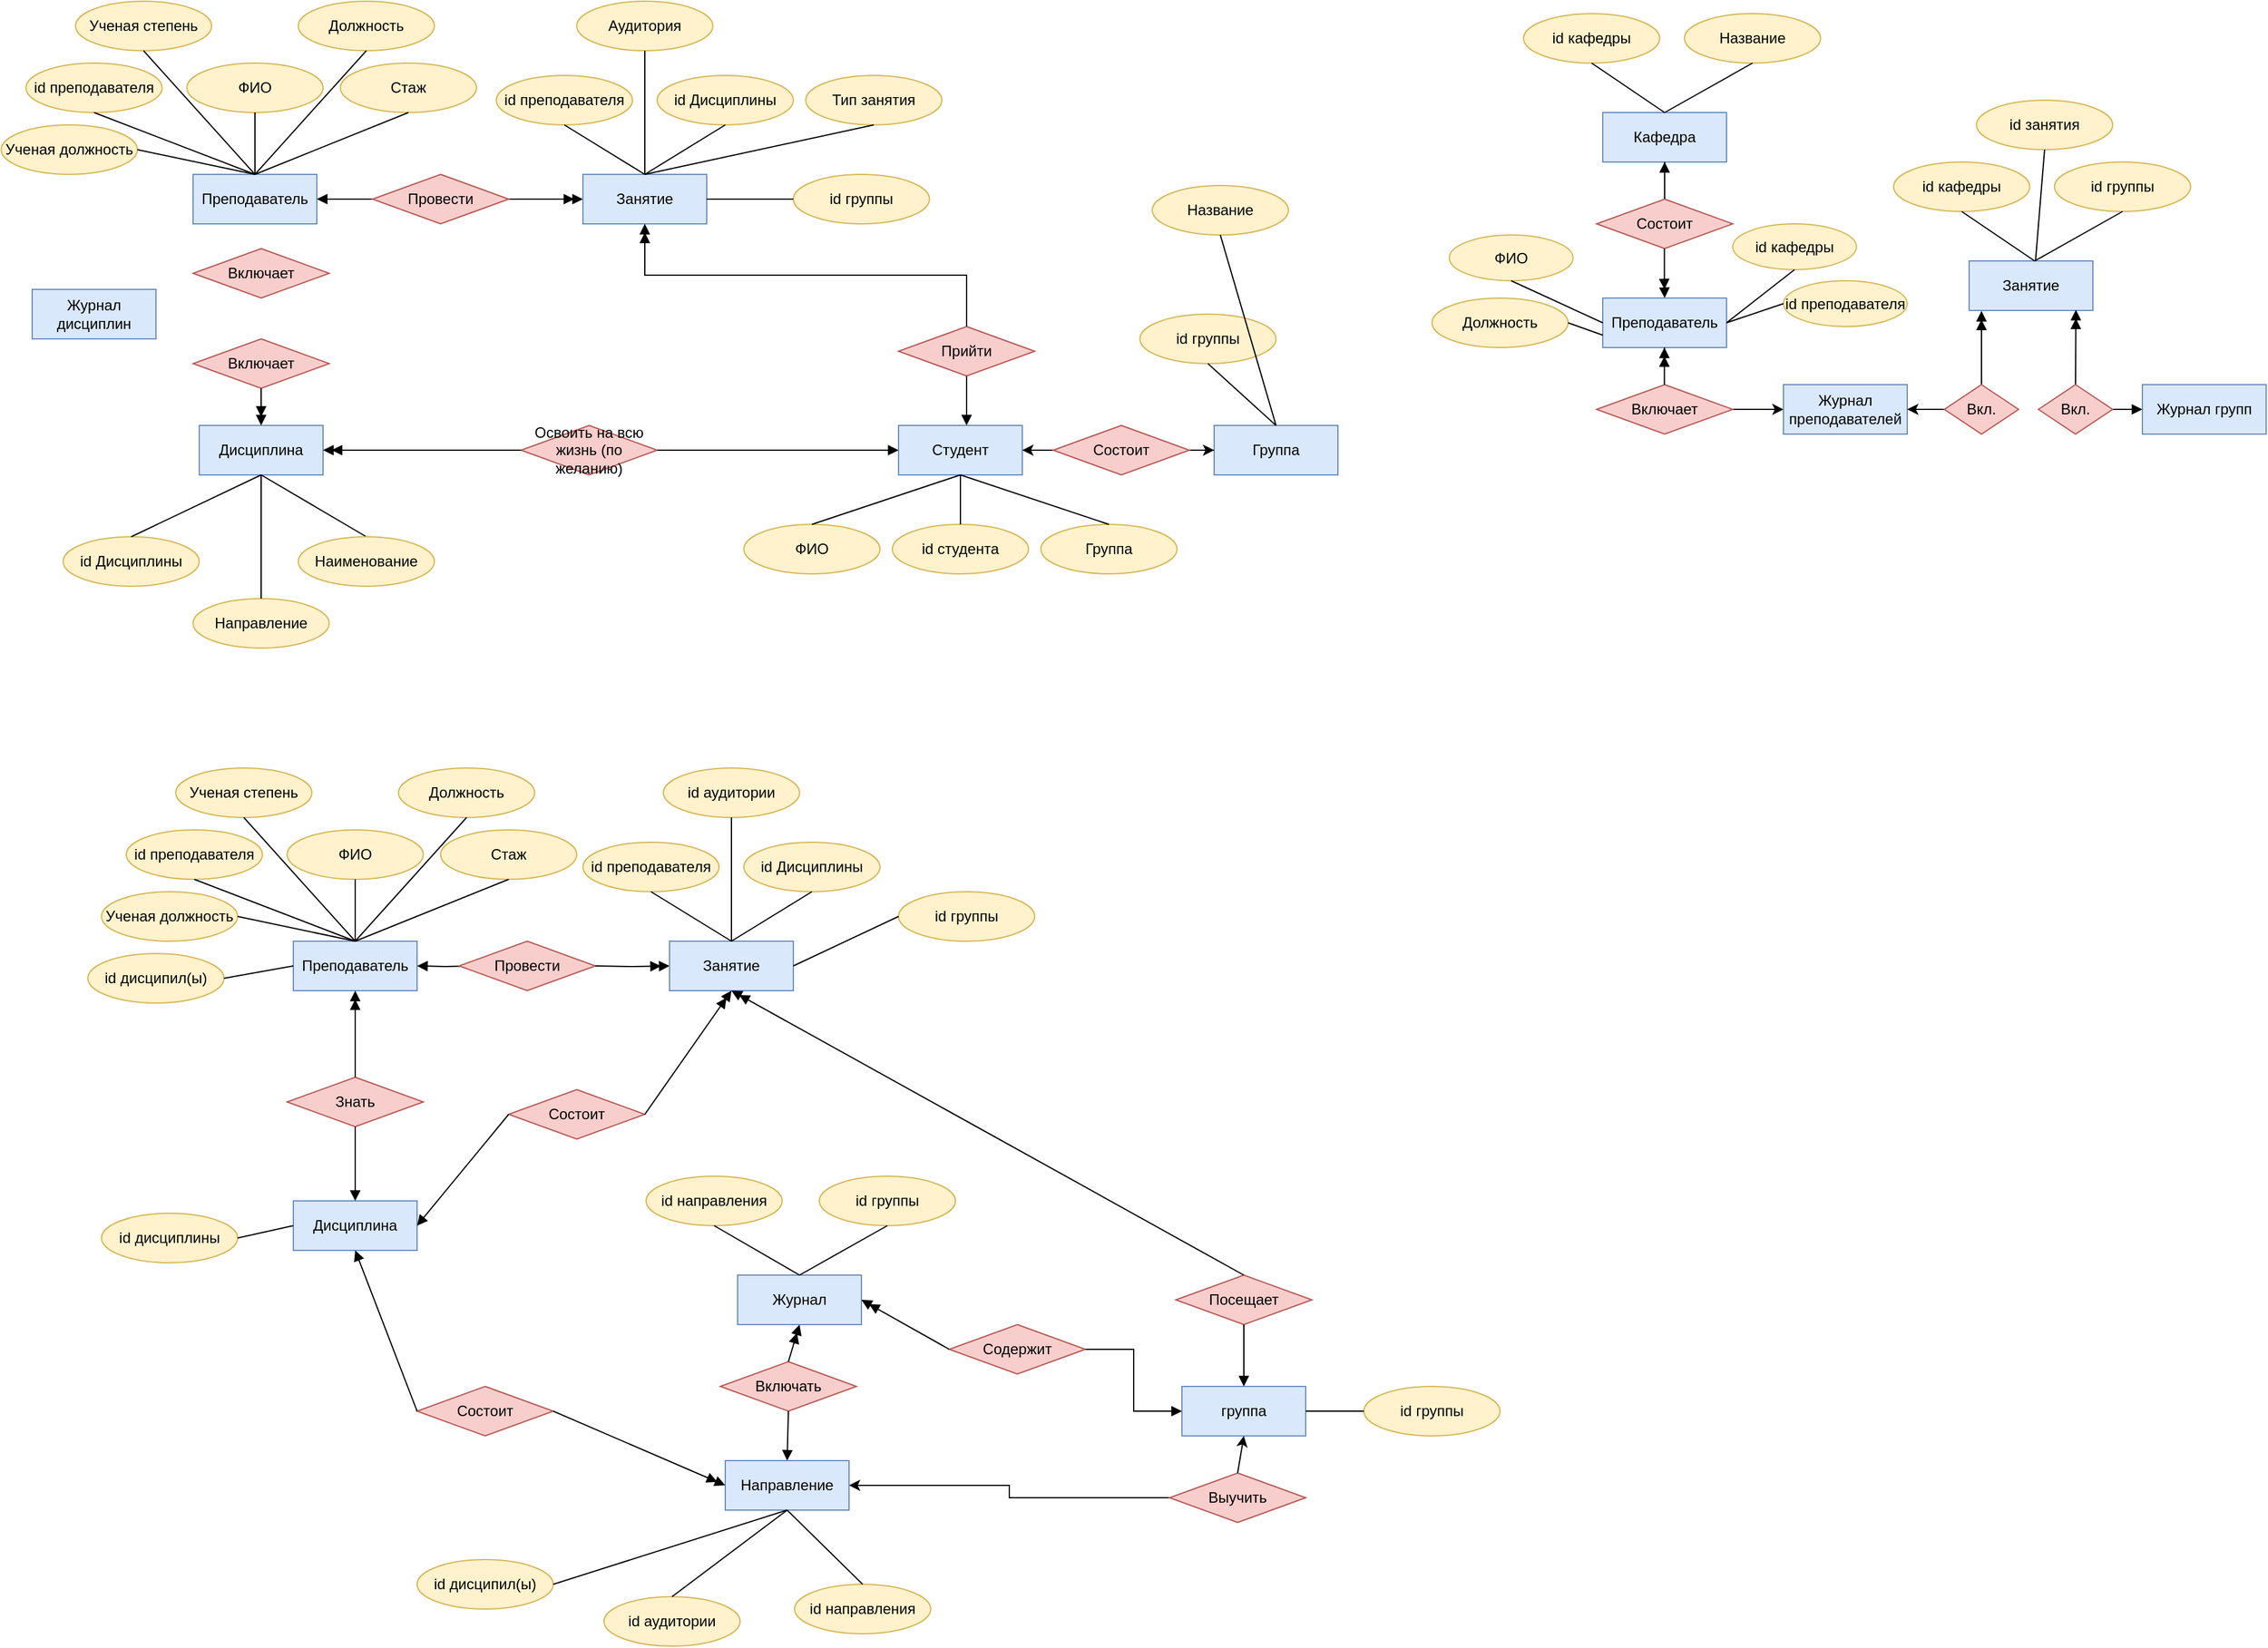 <mxfile version="21.7.4" type="github">
  <diagram name="Страница — 1" id="sGeUlYy9vwEeiNY2uGgN">
    <mxGraphModel dx="1083" dy="580" grid="1" gridSize="10" guides="1" tooltips="1" connect="1" arrows="1" fold="1" page="1" pageScale="1" pageWidth="827" pageHeight="1169" math="0" shadow="0">
      <root>
        <mxCell id="0" />
        <mxCell id="1" parent="0" />
        <mxCell id="CjT55AzK4gLORZBcBDs--1" value="id преподавателя" style="ellipse;whiteSpace=wrap;html=1;align=center;fillColor=#fff2cc;strokeColor=#d6b656;" parent="1" vertex="1">
          <mxGeometry x="50" y="70" width="110" height="40" as="geometry" />
        </mxCell>
        <mxCell id="CjT55AzK4gLORZBcBDs--2" value="ФИО" style="ellipse;whiteSpace=wrap;html=1;align=center;fillColor=#fff2cc;strokeColor=#d6b656;" parent="1" vertex="1">
          <mxGeometry x="180" y="70" width="110" height="40" as="geometry" />
        </mxCell>
        <mxCell id="CjT55AzK4gLORZBcBDs--3" value="Стаж" style="ellipse;whiteSpace=wrap;html=1;align=center;fillColor=#fff2cc;strokeColor=#d6b656;" parent="1" vertex="1">
          <mxGeometry x="304" y="70" width="110" height="40" as="geometry" />
        </mxCell>
        <mxCell id="CjT55AzK4gLORZBcBDs--4" value="Ученая степень" style="ellipse;whiteSpace=wrap;html=1;align=center;fillColor=#fff2cc;strokeColor=#d6b656;" parent="1" vertex="1">
          <mxGeometry x="90" y="20" width="110" height="40" as="geometry" />
        </mxCell>
        <mxCell id="CjT55AzK4gLORZBcBDs--5" value="Должность" style="ellipse;whiteSpace=wrap;html=1;align=center;fillColor=#fff2cc;strokeColor=#d6b656;" parent="1" vertex="1">
          <mxGeometry x="270" y="20" width="110" height="40" as="geometry" />
        </mxCell>
        <mxCell id="CjT55AzK4gLORZBcBDs--6" value="Преподаватель" style="whiteSpace=wrap;html=1;align=center;fillColor=#dae8fc;strokeColor=#6c8ebf;" parent="1" vertex="1">
          <mxGeometry x="185" y="160" width="100" height="40" as="geometry" />
        </mxCell>
        <mxCell id="CjT55AzK4gLORZBcBDs--7" value="" style="endArrow=none;html=1;rounded=0;exitX=0.5;exitY=1;exitDx=0;exitDy=0;entryX=0.5;entryY=0;entryDx=0;entryDy=0;" parent="1" source="CjT55AzK4gLORZBcBDs--5" target="CjT55AzK4gLORZBcBDs--6" edge="1">
          <mxGeometry relative="1" as="geometry">
            <mxPoint x="320" y="250" as="sourcePoint" />
            <mxPoint x="480" y="250" as="targetPoint" />
          </mxGeometry>
        </mxCell>
        <mxCell id="CjT55AzK4gLORZBcBDs--8" value="" style="endArrow=none;html=1;rounded=0;exitX=0.5;exitY=1;exitDx=0;exitDy=0;entryX=0.5;entryY=0;entryDx=0;entryDy=0;" parent="1" source="CjT55AzK4gLORZBcBDs--2" target="CjT55AzK4gLORZBcBDs--6" edge="1">
          <mxGeometry relative="1" as="geometry">
            <mxPoint x="315" y="70" as="sourcePoint" />
            <mxPoint x="245" y="170" as="targetPoint" />
          </mxGeometry>
        </mxCell>
        <mxCell id="CjT55AzK4gLORZBcBDs--9" value="" style="endArrow=none;html=1;rounded=0;exitX=0.5;exitY=1;exitDx=0;exitDy=0;entryX=0.5;entryY=0;entryDx=0;entryDy=0;" parent="1" source="CjT55AzK4gLORZBcBDs--4" target="CjT55AzK4gLORZBcBDs--6" edge="1">
          <mxGeometry relative="1" as="geometry">
            <mxPoint x="245" y="120" as="sourcePoint" />
            <mxPoint x="245" y="170" as="targetPoint" />
          </mxGeometry>
        </mxCell>
        <mxCell id="CjT55AzK4gLORZBcBDs--10" value="" style="endArrow=none;html=1;rounded=0;exitX=0.5;exitY=1;exitDx=0;exitDy=0;entryX=0.5;entryY=0;entryDx=0;entryDy=0;" parent="1" source="CjT55AzK4gLORZBcBDs--1" target="CjT55AzK4gLORZBcBDs--6" edge="1">
          <mxGeometry relative="1" as="geometry">
            <mxPoint x="185" y="70" as="sourcePoint" />
            <mxPoint x="245" y="170" as="targetPoint" />
          </mxGeometry>
        </mxCell>
        <mxCell id="CjT55AzK4gLORZBcBDs--11" value="" style="endArrow=none;html=1;rounded=0;exitX=0.5;exitY=1;exitDx=0;exitDy=0;entryX=0.5;entryY=0;entryDx=0;entryDy=0;" parent="1" source="CjT55AzK4gLORZBcBDs--3" target="CjT55AzK4gLORZBcBDs--6" edge="1">
          <mxGeometry relative="1" as="geometry">
            <mxPoint x="115" y="120" as="sourcePoint" />
            <mxPoint x="245" y="170" as="targetPoint" />
          </mxGeometry>
        </mxCell>
        <mxCell id="CjT55AzK4gLORZBcBDs--13" style="edgeStyle=orthogonalEdgeStyle;rounded=0;orthogonalLoop=1;jettySize=auto;html=1;entryX=1;entryY=0.5;entryDx=0;entryDy=0;endArrow=block;endFill=1;" parent="1" source="CjT55AzK4gLORZBcBDs--12" target="CjT55AzK4gLORZBcBDs--6" edge="1">
          <mxGeometry relative="1" as="geometry" />
        </mxCell>
        <mxCell id="CjT55AzK4gLORZBcBDs--15" style="edgeStyle=orthogonalEdgeStyle;rounded=0;orthogonalLoop=1;jettySize=auto;html=1;entryX=0;entryY=0.5;entryDx=0;entryDy=0;endArrow=doubleBlock;endFill=1;" parent="1" source="CjT55AzK4gLORZBcBDs--12" target="CjT55AzK4gLORZBcBDs--14" edge="1">
          <mxGeometry relative="1" as="geometry" />
        </mxCell>
        <mxCell id="CjT55AzK4gLORZBcBDs--12" value="Провести" style="shape=rhombus;perimeter=rhombusPerimeter;whiteSpace=wrap;html=1;align=center;fillColor=#f8cecc;strokeColor=#b85450;" parent="1" vertex="1">
          <mxGeometry x="330" y="160" width="110" height="40" as="geometry" />
        </mxCell>
        <mxCell id="CjT55AzK4gLORZBcBDs--14" value="Занятие" style="whiteSpace=wrap;html=1;align=center;fillColor=#dae8fc;strokeColor=#6c8ebf;" parent="1" vertex="1">
          <mxGeometry x="500" y="160" width="100" height="40" as="geometry" />
        </mxCell>
        <mxCell id="CjT55AzK4gLORZBcBDs--16" value="Тип занятия" style="ellipse;whiteSpace=wrap;html=1;align=center;fillColor=#fff2cc;strokeColor=#d6b656;" parent="1" vertex="1">
          <mxGeometry x="680" y="80" width="110" height="40" as="geometry" />
        </mxCell>
        <mxCell id="CjT55AzK4gLORZBcBDs--17" value="" style="endArrow=none;html=1;rounded=0;exitX=0.5;exitY=1;exitDx=0;exitDy=0;entryX=0.5;entryY=0;entryDx=0;entryDy=0;" parent="1" source="CjT55AzK4gLORZBcBDs--16" target="CjT55AzK4gLORZBcBDs--14" edge="1">
          <mxGeometry relative="1" as="geometry">
            <mxPoint x="369" y="120" as="sourcePoint" />
            <mxPoint x="245" y="170" as="targetPoint" />
          </mxGeometry>
        </mxCell>
        <mxCell id="CjT55AzK4gLORZBcBDs--18" value="id преподавателя" style="ellipse;whiteSpace=wrap;html=1;align=center;fillColor=#fff2cc;strokeColor=#d6b656;" parent="1" vertex="1">
          <mxGeometry x="430" y="80" width="110" height="40" as="geometry" />
        </mxCell>
        <mxCell id="CjT55AzK4gLORZBcBDs--19" value="" style="endArrow=none;html=1;rounded=0;exitX=0.5;exitY=1;exitDx=0;exitDy=0;entryX=0.5;entryY=0;entryDx=0;entryDy=0;" parent="1" source="CjT55AzK4gLORZBcBDs--18" target="CjT55AzK4gLORZBcBDs--14" edge="1">
          <mxGeometry relative="1" as="geometry">
            <mxPoint x="625" y="130" as="sourcePoint" />
            <mxPoint x="550" y="160" as="targetPoint" />
          </mxGeometry>
        </mxCell>
        <mxCell id="CjT55AzK4gLORZBcBDs--22" value="Ученая должность" style="ellipse;whiteSpace=wrap;html=1;align=center;fillColor=#fff2cc;strokeColor=#d6b656;" parent="1" vertex="1">
          <mxGeometry x="30" y="120" width="110" height="40" as="geometry" />
        </mxCell>
        <mxCell id="CjT55AzK4gLORZBcBDs--23" value="" style="endArrow=none;html=1;rounded=0;exitX=1;exitY=0.5;exitDx=0;exitDy=0;entryX=0.5;entryY=0;entryDx=0;entryDy=0;" parent="1" source="CjT55AzK4gLORZBcBDs--22" target="CjT55AzK4gLORZBcBDs--6" edge="1">
          <mxGeometry relative="1" as="geometry">
            <mxPoint x="115" y="120" as="sourcePoint" />
            <mxPoint x="245" y="170" as="targetPoint" />
          </mxGeometry>
        </mxCell>
        <mxCell id="CjT55AzK4gLORZBcBDs--24" value="Студент" style="whiteSpace=wrap;html=1;align=center;fillColor=#dae8fc;strokeColor=#6c8ebf;" parent="1" vertex="1">
          <mxGeometry x="755" y="363" width="100" height="40" as="geometry" />
        </mxCell>
        <mxCell id="CjT55AzK4gLORZBcBDs--25" value="id студента" style="ellipse;whiteSpace=wrap;html=1;align=center;fillColor=#fff2cc;strokeColor=#d6b656;" parent="1" vertex="1">
          <mxGeometry x="750" y="443" width="110" height="40" as="geometry" />
        </mxCell>
        <mxCell id="CjT55AzK4gLORZBcBDs--26" value="" style="endArrow=none;html=1;rounded=0;exitX=0.5;exitY=1;exitDx=0;exitDy=0;entryX=0.5;entryY=0;entryDx=0;entryDy=0;" parent="1" source="CjT55AzK4gLORZBcBDs--24" target="CjT55AzK4gLORZBcBDs--25" edge="1">
          <mxGeometry relative="1" as="geometry">
            <mxPoint x="915" y="223" as="sourcePoint" />
            <mxPoint x="980" y="263" as="targetPoint" />
          </mxGeometry>
        </mxCell>
        <mxCell id="CjT55AzK4gLORZBcBDs--27" value="Группа" style="ellipse;whiteSpace=wrap;html=1;align=center;fillColor=#fff2cc;strokeColor=#d6b656;" parent="1" vertex="1">
          <mxGeometry x="870" y="443" width="110" height="40" as="geometry" />
        </mxCell>
        <mxCell id="CjT55AzK4gLORZBcBDs--28" value="Аудитория" style="ellipse;whiteSpace=wrap;html=1;align=center;fillColor=#fff2cc;strokeColor=#d6b656;" parent="1" vertex="1">
          <mxGeometry x="495" y="20" width="110" height="40" as="geometry" />
        </mxCell>
        <mxCell id="CjT55AzK4gLORZBcBDs--29" value="" style="endArrow=none;html=1;rounded=0;exitX=0.5;exitY=1;exitDx=0;exitDy=0;entryX=0.5;entryY=0;entryDx=0;entryDy=0;" parent="1" source="CjT55AzK4gLORZBcBDs--28" target="CjT55AzK4gLORZBcBDs--14" edge="1">
          <mxGeometry relative="1" as="geometry">
            <mxPoint x="625" y="130" as="sourcePoint" />
            <mxPoint x="560" y="170" as="targetPoint" />
          </mxGeometry>
        </mxCell>
        <mxCell id="CjT55AzK4gLORZBcBDs--30" value="ФИО" style="ellipse;whiteSpace=wrap;html=1;align=center;fillColor=#fff2cc;strokeColor=#d6b656;" parent="1" vertex="1">
          <mxGeometry x="630" y="443" width="110" height="40" as="geometry" />
        </mxCell>
        <mxCell id="CjT55AzK4gLORZBcBDs--31" value="" style="endArrow=none;html=1;rounded=0;exitX=0.5;exitY=1;exitDx=0;exitDy=0;entryX=0.5;entryY=0;entryDx=0;entryDy=0;" parent="1" source="CjT55AzK4gLORZBcBDs--24" target="CjT55AzK4gLORZBcBDs--30" edge="1">
          <mxGeometry relative="1" as="geometry">
            <mxPoint x="815" y="413" as="sourcePoint" />
            <mxPoint x="815" y="453" as="targetPoint" />
          </mxGeometry>
        </mxCell>
        <mxCell id="CjT55AzK4gLORZBcBDs--32" value="id Дисциплины" style="ellipse;whiteSpace=wrap;html=1;align=center;fillColor=#fff2cc;strokeColor=#d6b656;" parent="1" vertex="1">
          <mxGeometry x="560" y="80" width="110" height="40" as="geometry" />
        </mxCell>
        <mxCell id="CjT55AzK4gLORZBcBDs--33" value="" style="endArrow=none;html=1;rounded=0;exitX=0.5;exitY=1;exitDx=0;exitDy=0;entryX=0.5;entryY=0;entryDx=0;entryDy=0;" parent="1" source="CjT55AzK4gLORZBcBDs--32" target="CjT55AzK4gLORZBcBDs--14" edge="1">
          <mxGeometry relative="1" as="geometry">
            <mxPoint x="745" y="130" as="sourcePoint" />
            <mxPoint x="560" y="170" as="targetPoint" />
          </mxGeometry>
        </mxCell>
        <mxCell id="CjT55AzK4gLORZBcBDs--34" value="" style="endArrow=none;html=1;rounded=0;exitX=0.5;exitY=1;exitDx=0;exitDy=0;entryX=0.5;entryY=0;entryDx=0;entryDy=0;" parent="1" source="CjT55AzK4gLORZBcBDs--24" target="CjT55AzK4gLORZBcBDs--27" edge="1">
          <mxGeometry relative="1" as="geometry">
            <mxPoint x="815" y="413" as="sourcePoint" />
            <mxPoint x="815" y="453" as="targetPoint" />
          </mxGeometry>
        </mxCell>
        <mxCell id="CjT55AzK4gLORZBcBDs--35" value="Прийти" style="shape=rhombus;perimeter=rhombusPerimeter;whiteSpace=wrap;html=1;align=center;fillColor=#f8cecc;strokeColor=#b85450;" parent="1" vertex="1">
          <mxGeometry x="755" y="283" width="110" height="40" as="geometry" />
        </mxCell>
        <mxCell id="CjT55AzK4gLORZBcBDs--36" style="edgeStyle=orthogonalEdgeStyle;rounded=0;orthogonalLoop=1;jettySize=auto;html=1;endArrow=block;endFill=1;" parent="1" edge="1">
          <mxGeometry relative="1" as="geometry">
            <mxPoint x="810" y="323" as="sourcePoint" />
            <mxPoint x="810" y="363" as="targetPoint" />
            <Array as="points">
              <mxPoint x="810" y="363" />
            </Array>
          </mxGeometry>
        </mxCell>
        <mxCell id="CjT55AzK4gLORZBcBDs--37" style="edgeStyle=orthogonalEdgeStyle;rounded=0;orthogonalLoop=1;jettySize=auto;html=1;entryX=0.5;entryY=1;entryDx=0;entryDy=0;endArrow=doubleBlock;endFill=1;exitX=0.5;exitY=0;exitDx=0;exitDy=0;" parent="1" source="CjT55AzK4gLORZBcBDs--35" target="CjT55AzK4gLORZBcBDs--14" edge="1">
          <mxGeometry relative="1" as="geometry">
            <mxPoint x="450" y="190" as="sourcePoint" />
            <mxPoint x="510" y="190" as="targetPoint" />
          </mxGeometry>
        </mxCell>
        <mxCell id="CjT55AzK4gLORZBcBDs--39" value="Дисциплина" style="whiteSpace=wrap;html=1;align=center;fillColor=#dae8fc;strokeColor=#6c8ebf;" parent="1" vertex="1">
          <mxGeometry x="190" y="363" width="100" height="40" as="geometry" />
        </mxCell>
        <mxCell id="CjT55AzK4gLORZBcBDs--40" value="id группы" style="ellipse;whiteSpace=wrap;html=1;align=center;fillColor=#fff2cc;strokeColor=#d6b656;" parent="1" vertex="1">
          <mxGeometry x="670" y="160" width="110" height="40" as="geometry" />
        </mxCell>
        <mxCell id="CjT55AzK4gLORZBcBDs--41" value="" style="endArrow=none;html=1;rounded=0;exitX=0;exitY=0.5;exitDx=0;exitDy=0;entryX=1;entryY=0.5;entryDx=0;entryDy=0;" parent="1" source="CjT55AzK4gLORZBcBDs--40" target="CjT55AzK4gLORZBcBDs--14" edge="1">
          <mxGeometry relative="1" as="geometry">
            <mxPoint x="745" y="130" as="sourcePoint" />
            <mxPoint x="560" y="170" as="targetPoint" />
          </mxGeometry>
        </mxCell>
        <mxCell id="CjT55AzK4gLORZBcBDs--43" value="Включает" style="shape=rhombus;perimeter=rhombusPerimeter;whiteSpace=wrap;html=1;align=center;fillColor=#f8cecc;strokeColor=#b85450;" parent="1" vertex="1">
          <mxGeometry x="185" y="293" width="110" height="40" as="geometry" />
        </mxCell>
        <mxCell id="CjT55AzK4gLORZBcBDs--44" value="id Дисциплины" style="ellipse;whiteSpace=wrap;html=1;align=center;fillColor=#fff2cc;strokeColor=#d6b656;" parent="1" vertex="1">
          <mxGeometry x="80" y="453" width="110" height="40" as="geometry" />
        </mxCell>
        <mxCell id="CjT55AzK4gLORZBcBDs--45" value="" style="endArrow=none;html=1;rounded=0;exitX=0.5;exitY=0;exitDx=0;exitDy=0;entryX=0.5;entryY=1;entryDx=0;entryDy=0;" parent="1" source="CjT55AzK4gLORZBcBDs--44" target="CjT55AzK4gLORZBcBDs--39" edge="1">
          <mxGeometry relative="1" as="geometry">
            <mxPoint x="360" y="323" as="sourcePoint" />
            <mxPoint x="520" y="323" as="targetPoint" />
          </mxGeometry>
        </mxCell>
        <mxCell id="CjT55AzK4gLORZBcBDs--46" value="" style="endArrow=none;html=1;rounded=0;entryX=0.5;entryY=1;entryDx=0;entryDy=0;exitX=0.5;exitY=0;exitDx=0;exitDy=0;" parent="1" source="CjT55AzK4gLORZBcBDs--48" target="CjT55AzK4gLORZBcBDs--39" edge="1">
          <mxGeometry relative="1" as="geometry">
            <mxPoint x="240" y="453" as="sourcePoint" />
            <mxPoint x="250" y="413" as="targetPoint" />
          </mxGeometry>
        </mxCell>
        <mxCell id="CjT55AzK4gLORZBcBDs--48" value="Наименование" style="ellipse;whiteSpace=wrap;html=1;align=center;fillColor=#fff2cc;strokeColor=#d6b656;" parent="1" vertex="1">
          <mxGeometry x="270" y="453" width="110" height="40" as="geometry" />
        </mxCell>
        <mxCell id="CjT55AzK4gLORZBcBDs--49" value="Направление" style="ellipse;whiteSpace=wrap;html=1;align=center;fillColor=#fff2cc;strokeColor=#d6b656;" parent="1" vertex="1">
          <mxGeometry x="185" y="503" width="110" height="40" as="geometry" />
        </mxCell>
        <mxCell id="CjT55AzK4gLORZBcBDs--50" value="" style="endArrow=none;html=1;rounded=0;entryX=0.5;entryY=1;entryDx=0;entryDy=0;exitX=0.5;exitY=0;exitDx=0;exitDy=0;" parent="1" source="CjT55AzK4gLORZBcBDs--49" target="CjT55AzK4gLORZBcBDs--39" edge="1">
          <mxGeometry relative="1" as="geometry">
            <mxPoint x="335" y="463" as="sourcePoint" />
            <mxPoint x="250" y="413" as="targetPoint" />
          </mxGeometry>
        </mxCell>
        <mxCell id="CjT55AzK4gLORZBcBDs--51" value="Освоить на всю жизнь (по желанию)" style="shape=rhombus;perimeter=rhombusPerimeter;whiteSpace=wrap;html=1;align=center;fillColor=#f8cecc;strokeColor=#b85450;" parent="1" vertex="1">
          <mxGeometry x="450" y="363" width="110" height="40" as="geometry" />
        </mxCell>
        <mxCell id="CjT55AzK4gLORZBcBDs--52" style="rounded=0;orthogonalLoop=1;jettySize=auto;html=1;endArrow=block;endFill=1;entryX=0;entryY=0.5;entryDx=0;entryDy=0;exitX=1;exitY=0.5;exitDx=0;exitDy=0;" parent="1" source="CjT55AzK4gLORZBcBDs--51" target="CjT55AzK4gLORZBcBDs--24" edge="1">
          <mxGeometry relative="1" as="geometry">
            <mxPoint x="820" y="333" as="sourcePoint" />
            <mxPoint x="820" y="373" as="targetPoint" />
          </mxGeometry>
        </mxCell>
        <mxCell id="CjT55AzK4gLORZBcBDs--53" style="rounded=0;orthogonalLoop=1;jettySize=auto;html=1;entryX=1;entryY=0.5;entryDx=0;entryDy=0;endArrow=doubleBlock;endFill=1;exitX=0;exitY=0.5;exitDx=0;exitDy=0;" parent="1" source="CjT55AzK4gLORZBcBDs--51" target="CjT55AzK4gLORZBcBDs--39" edge="1">
          <mxGeometry relative="1" as="geometry">
            <mxPoint x="510" y="233" as="sourcePoint" />
            <mxPoint x="450" y="233" as="targetPoint" />
          </mxGeometry>
        </mxCell>
        <mxCell id="CjT55AzK4gLORZBcBDs--54" style="rounded=0;orthogonalLoop=1;jettySize=auto;html=1;entryX=0.5;entryY=0;entryDx=0;entryDy=0;endArrow=doubleBlock;endFill=1;exitX=0.5;exitY=1;exitDx=0;exitDy=0;" parent="1" source="CjT55AzK4gLORZBcBDs--43" target="CjT55AzK4gLORZBcBDs--39" edge="1">
          <mxGeometry relative="1" as="geometry">
            <mxPoint x="460" y="393" as="sourcePoint" />
            <mxPoint x="300" y="393" as="targetPoint" />
          </mxGeometry>
        </mxCell>
        <mxCell id="CjT55AzK4gLORZBcBDs--56" value="Группа" style="whiteSpace=wrap;html=1;align=center;fillColor=#dae8fc;strokeColor=#6c8ebf;" parent="1" vertex="1">
          <mxGeometry x="1010" y="363" width="100" height="40" as="geometry" />
        </mxCell>
        <mxCell id="CjT55AzK4gLORZBcBDs--58" value="id группы" style="ellipse;whiteSpace=wrap;html=1;align=center;fillColor=#fff2cc;strokeColor=#d6b656;" parent="1" vertex="1">
          <mxGeometry x="950" y="273" width="110" height="40" as="geometry" />
        </mxCell>
        <mxCell id="CjT55AzK4gLORZBcBDs--59" value="Название" style="ellipse;whiteSpace=wrap;html=1;align=center;fillColor=#fff2cc;strokeColor=#d6b656;" parent="1" vertex="1">
          <mxGeometry x="960" y="169" width="110" height="40" as="geometry" />
        </mxCell>
        <mxCell id="CjT55AzK4gLORZBcBDs--60" value="" style="endArrow=none;html=1;rounded=0;exitX=0.5;exitY=1;exitDx=0;exitDy=0;entryX=0.5;entryY=0;entryDx=0;entryDy=0;" parent="1" source="CjT55AzK4gLORZBcBDs--58" target="CjT55AzK4gLORZBcBDs--56" edge="1">
          <mxGeometry relative="1" as="geometry">
            <mxPoint x="815" y="413" as="sourcePoint" />
            <mxPoint x="935" y="453" as="targetPoint" />
          </mxGeometry>
        </mxCell>
        <mxCell id="CjT55AzK4gLORZBcBDs--61" value="" style="endArrow=none;html=1;rounded=0;exitX=0.5;exitY=1;exitDx=0;exitDy=0;entryX=0.5;entryY=0;entryDx=0;entryDy=0;" parent="1" source="CjT55AzK4gLORZBcBDs--59" target="CjT55AzK4gLORZBcBDs--56" edge="1">
          <mxGeometry relative="1" as="geometry">
            <mxPoint x="1015" y="323" as="sourcePoint" />
            <mxPoint x="1060" y="363" as="targetPoint" />
          </mxGeometry>
        </mxCell>
        <mxCell id="CjT55AzK4gLORZBcBDs--63" style="edgeStyle=orthogonalEdgeStyle;rounded=0;orthogonalLoop=1;jettySize=auto;html=1;entryX=1;entryY=0.5;entryDx=0;entryDy=0;" parent="1" source="CjT55AzK4gLORZBcBDs--62" target="CjT55AzK4gLORZBcBDs--24" edge="1">
          <mxGeometry relative="1" as="geometry" />
        </mxCell>
        <mxCell id="CjT55AzK4gLORZBcBDs--64" style="edgeStyle=orthogonalEdgeStyle;rounded=0;orthogonalLoop=1;jettySize=auto;html=1;entryX=0;entryY=0.5;entryDx=0;entryDy=0;" parent="1" source="CjT55AzK4gLORZBcBDs--62" target="CjT55AzK4gLORZBcBDs--56" edge="1">
          <mxGeometry relative="1" as="geometry" />
        </mxCell>
        <mxCell id="CjT55AzK4gLORZBcBDs--62" value="Состоит" style="shape=rhombus;perimeter=rhombusPerimeter;whiteSpace=wrap;html=1;align=center;fillColor=#f8cecc;strokeColor=#b85450;" parent="1" vertex="1">
          <mxGeometry x="880" y="363" width="110" height="40" as="geometry" />
        </mxCell>
        <mxCell id="CjT55AzK4gLORZBcBDs--65" value="Включает" style="shape=rhombus;perimeter=rhombusPerimeter;whiteSpace=wrap;html=1;align=center;fillColor=#f8cecc;strokeColor=#b85450;" parent="1" vertex="1">
          <mxGeometry x="185" y="220" width="110" height="40" as="geometry" />
        </mxCell>
        <mxCell id="CjT55AzK4gLORZBcBDs--66" value="Журнал дисциплин" style="whiteSpace=wrap;html=1;align=center;fillColor=#dae8fc;strokeColor=#6c8ebf;" parent="1" vertex="1">
          <mxGeometry x="55" y="253" width="100" height="40" as="geometry" />
        </mxCell>
        <mxCell id="CjT55AzK4gLORZBcBDs--90" value="id преподавателя" style="ellipse;whiteSpace=wrap;html=1;align=center;fillColor=#fff2cc;strokeColor=#d6b656;" parent="1" vertex="1">
          <mxGeometry x="131" y="690" width="110" height="40" as="geometry" />
        </mxCell>
        <mxCell id="CjT55AzK4gLORZBcBDs--91" value="ФИО" style="ellipse;whiteSpace=wrap;html=1;align=center;fillColor=#fff2cc;strokeColor=#d6b656;" parent="1" vertex="1">
          <mxGeometry x="261" y="690" width="110" height="40" as="geometry" />
        </mxCell>
        <mxCell id="CjT55AzK4gLORZBcBDs--92" value="Стаж" style="ellipse;whiteSpace=wrap;html=1;align=center;fillColor=#fff2cc;strokeColor=#d6b656;" parent="1" vertex="1">
          <mxGeometry x="385" y="690" width="110" height="40" as="geometry" />
        </mxCell>
        <mxCell id="CjT55AzK4gLORZBcBDs--93" value="Ученая степень" style="ellipse;whiteSpace=wrap;html=1;align=center;fillColor=#fff2cc;strokeColor=#d6b656;" parent="1" vertex="1">
          <mxGeometry x="171" y="640" width="110" height="40" as="geometry" />
        </mxCell>
        <mxCell id="CjT55AzK4gLORZBcBDs--94" value="Должность" style="ellipse;whiteSpace=wrap;html=1;align=center;fillColor=#fff2cc;strokeColor=#d6b656;" parent="1" vertex="1">
          <mxGeometry x="351" y="640" width="110" height="40" as="geometry" />
        </mxCell>
        <mxCell id="CjT55AzK4gLORZBcBDs--95" value="Преподаватель" style="whiteSpace=wrap;html=1;align=center;fillColor=#dae8fc;strokeColor=#6c8ebf;" parent="1" vertex="1">
          <mxGeometry x="266" y="780" width="100" height="40" as="geometry" />
        </mxCell>
        <mxCell id="CjT55AzK4gLORZBcBDs--96" value="" style="endArrow=none;html=1;rounded=0;exitX=0.5;exitY=1;exitDx=0;exitDy=0;entryX=0.5;entryY=0;entryDx=0;entryDy=0;" parent="1" source="CjT55AzK4gLORZBcBDs--94" target="CjT55AzK4gLORZBcBDs--95" edge="1">
          <mxGeometry relative="1" as="geometry">
            <mxPoint x="401" y="870" as="sourcePoint" />
            <mxPoint x="561" y="870" as="targetPoint" />
          </mxGeometry>
        </mxCell>
        <mxCell id="CjT55AzK4gLORZBcBDs--97" value="" style="endArrow=none;html=1;rounded=0;exitX=0.5;exitY=1;exitDx=0;exitDy=0;entryX=0.5;entryY=0;entryDx=0;entryDy=0;" parent="1" source="CjT55AzK4gLORZBcBDs--91" target="CjT55AzK4gLORZBcBDs--95" edge="1">
          <mxGeometry relative="1" as="geometry">
            <mxPoint x="396" y="690" as="sourcePoint" />
            <mxPoint x="326" y="790" as="targetPoint" />
          </mxGeometry>
        </mxCell>
        <mxCell id="CjT55AzK4gLORZBcBDs--98" value="" style="endArrow=none;html=1;rounded=0;exitX=0.5;exitY=1;exitDx=0;exitDy=0;entryX=0.5;entryY=0;entryDx=0;entryDy=0;" parent="1" source="CjT55AzK4gLORZBcBDs--93" target="CjT55AzK4gLORZBcBDs--95" edge="1">
          <mxGeometry relative="1" as="geometry">
            <mxPoint x="326" y="740" as="sourcePoint" />
            <mxPoint x="326" y="790" as="targetPoint" />
          </mxGeometry>
        </mxCell>
        <mxCell id="CjT55AzK4gLORZBcBDs--99" value="" style="endArrow=none;html=1;rounded=0;exitX=0.5;exitY=1;exitDx=0;exitDy=0;entryX=0.5;entryY=0;entryDx=0;entryDy=0;" parent="1" source="CjT55AzK4gLORZBcBDs--90" target="CjT55AzK4gLORZBcBDs--95" edge="1">
          <mxGeometry relative="1" as="geometry">
            <mxPoint x="266" y="690" as="sourcePoint" />
            <mxPoint x="326" y="790" as="targetPoint" />
          </mxGeometry>
        </mxCell>
        <mxCell id="CjT55AzK4gLORZBcBDs--100" value="" style="endArrow=none;html=1;rounded=0;exitX=0.5;exitY=1;exitDx=0;exitDy=0;entryX=0.5;entryY=0;entryDx=0;entryDy=0;" parent="1" source="CjT55AzK4gLORZBcBDs--92" target="CjT55AzK4gLORZBcBDs--95" edge="1">
          <mxGeometry relative="1" as="geometry">
            <mxPoint x="196" y="740" as="sourcePoint" />
            <mxPoint x="326" y="790" as="targetPoint" />
          </mxGeometry>
        </mxCell>
        <mxCell id="CjT55AzK4gLORZBcBDs--101" style="edgeStyle=orthogonalEdgeStyle;rounded=0;orthogonalLoop=1;jettySize=auto;html=1;entryX=1;entryY=0.5;entryDx=0;entryDy=0;endArrow=block;endFill=1;" parent="1" target="CjT55AzK4gLORZBcBDs--95" edge="1">
          <mxGeometry relative="1" as="geometry">
            <mxPoint x="411" y="800" as="sourcePoint" />
          </mxGeometry>
        </mxCell>
        <mxCell id="CjT55AzK4gLORZBcBDs--102" value="Ученая должность" style="ellipse;whiteSpace=wrap;html=1;align=center;fillColor=#fff2cc;strokeColor=#d6b656;" parent="1" vertex="1">
          <mxGeometry x="111" y="740" width="110" height="40" as="geometry" />
        </mxCell>
        <mxCell id="CjT55AzK4gLORZBcBDs--103" value="" style="endArrow=none;html=1;rounded=0;exitX=1;exitY=0.5;exitDx=0;exitDy=0;entryX=0.5;entryY=0;entryDx=0;entryDy=0;" parent="1" source="CjT55AzK4gLORZBcBDs--102" target="CjT55AzK4gLORZBcBDs--95" edge="1">
          <mxGeometry relative="1" as="geometry">
            <mxPoint x="196" y="740" as="sourcePoint" />
            <mxPoint x="326" y="790" as="targetPoint" />
          </mxGeometry>
        </mxCell>
        <mxCell id="CjT55AzK4gLORZBcBDs--104" value="Провести" style="shape=rhombus;perimeter=rhombusPerimeter;whiteSpace=wrap;html=1;align=center;fillColor=#f8cecc;strokeColor=#b85450;" parent="1" vertex="1">
          <mxGeometry x="400" y="780" width="110" height="40" as="geometry" />
        </mxCell>
        <mxCell id="CjT55AzK4gLORZBcBDs--105" value="id дисципил(ы)" style="ellipse;whiteSpace=wrap;html=1;align=center;fillColor=#fff2cc;strokeColor=#d6b656;" parent="1" vertex="1">
          <mxGeometry x="100" y="790" width="110" height="40" as="geometry" />
        </mxCell>
        <mxCell id="CjT55AzK4gLORZBcBDs--106" value="" style="endArrow=none;html=1;rounded=0;exitX=1;exitY=0.5;exitDx=0;exitDy=0;entryX=0;entryY=0.5;entryDx=0;entryDy=0;" parent="1" source="CjT55AzK4gLORZBcBDs--105" target="CjT55AzK4gLORZBcBDs--95" edge="1">
          <mxGeometry relative="1" as="geometry">
            <mxPoint x="231" y="770" as="sourcePoint" />
            <mxPoint x="326" y="790" as="targetPoint" />
          </mxGeometry>
        </mxCell>
        <mxCell id="CjT55AzK4gLORZBcBDs--107" style="edgeStyle=orthogonalEdgeStyle;rounded=0;orthogonalLoop=1;jettySize=auto;html=1;entryX=0;entryY=0.5;entryDx=0;entryDy=0;endArrow=doubleBlock;endFill=1;" parent="1" target="CjT55AzK4gLORZBcBDs--108" edge="1">
          <mxGeometry relative="1" as="geometry">
            <mxPoint x="510" y="800" as="sourcePoint" />
          </mxGeometry>
        </mxCell>
        <mxCell id="CjT55AzK4gLORZBcBDs--108" value="Занятие" style="whiteSpace=wrap;html=1;align=center;fillColor=#dae8fc;strokeColor=#6c8ebf;" parent="1" vertex="1">
          <mxGeometry x="570" y="780" width="100" height="40" as="geometry" />
        </mxCell>
        <mxCell id="CjT55AzK4gLORZBcBDs--111" value="id преподавателя" style="ellipse;whiteSpace=wrap;html=1;align=center;fillColor=#fff2cc;strokeColor=#d6b656;" parent="1" vertex="1">
          <mxGeometry x="500" y="700" width="110" height="40" as="geometry" />
        </mxCell>
        <mxCell id="CjT55AzK4gLORZBcBDs--112" value="" style="endArrow=none;html=1;rounded=0;exitX=0.5;exitY=1;exitDx=0;exitDy=0;entryX=0.5;entryY=0;entryDx=0;entryDy=0;" parent="1" source="CjT55AzK4gLORZBcBDs--111" target="CjT55AzK4gLORZBcBDs--108" edge="1">
          <mxGeometry relative="1" as="geometry">
            <mxPoint x="695" y="750" as="sourcePoint" />
            <mxPoint x="620" y="780" as="targetPoint" />
          </mxGeometry>
        </mxCell>
        <mxCell id="CjT55AzK4gLORZBcBDs--113" value="id аудитории" style="ellipse;whiteSpace=wrap;html=1;align=center;fillColor=#fff2cc;strokeColor=#d6b656;" parent="1" vertex="1">
          <mxGeometry x="565" y="640" width="110" height="40" as="geometry" />
        </mxCell>
        <mxCell id="CjT55AzK4gLORZBcBDs--114" value="" style="endArrow=none;html=1;rounded=0;exitX=0.5;exitY=1;exitDx=0;exitDy=0;entryX=0.5;entryY=0;entryDx=0;entryDy=0;" parent="1" source="CjT55AzK4gLORZBcBDs--113" target="CjT55AzK4gLORZBcBDs--108" edge="1">
          <mxGeometry relative="1" as="geometry">
            <mxPoint x="695" y="750" as="sourcePoint" />
            <mxPoint x="630" y="790" as="targetPoint" />
          </mxGeometry>
        </mxCell>
        <mxCell id="CjT55AzK4gLORZBcBDs--115" value="id Дисциплины" style="ellipse;whiteSpace=wrap;html=1;align=center;fillColor=#fff2cc;strokeColor=#d6b656;" parent="1" vertex="1">
          <mxGeometry x="630" y="700" width="110" height="40" as="geometry" />
        </mxCell>
        <mxCell id="CjT55AzK4gLORZBcBDs--116" value="" style="endArrow=none;html=1;rounded=0;exitX=0.5;exitY=1;exitDx=0;exitDy=0;entryX=0.5;entryY=0;entryDx=0;entryDy=0;" parent="1" source="CjT55AzK4gLORZBcBDs--115" target="CjT55AzK4gLORZBcBDs--108" edge="1">
          <mxGeometry relative="1" as="geometry">
            <mxPoint x="815" y="750" as="sourcePoint" />
            <mxPoint x="630" y="790" as="targetPoint" />
          </mxGeometry>
        </mxCell>
        <mxCell id="CjT55AzK4gLORZBcBDs--117" value="id группы" style="ellipse;whiteSpace=wrap;html=1;align=center;fillColor=#fff2cc;strokeColor=#d6b656;" parent="1" vertex="1">
          <mxGeometry x="755" y="740" width="110" height="40" as="geometry" />
        </mxCell>
        <mxCell id="CjT55AzK4gLORZBcBDs--118" value="" style="endArrow=none;html=1;rounded=0;exitX=0;exitY=0.5;exitDx=0;exitDy=0;entryX=1;entryY=0.5;entryDx=0;entryDy=0;" parent="1" source="CjT55AzK4gLORZBcBDs--117" target="CjT55AzK4gLORZBcBDs--108" edge="1">
          <mxGeometry relative="1" as="geometry">
            <mxPoint x="815" y="750" as="sourcePoint" />
            <mxPoint x="630" y="790" as="targetPoint" />
          </mxGeometry>
        </mxCell>
        <mxCell id="CjT55AzK4gLORZBcBDs--119" value="Посещает" style="shape=rhombus;perimeter=rhombusPerimeter;whiteSpace=wrap;html=1;align=center;fillColor=#f8cecc;strokeColor=#b85450;" parent="1" vertex="1">
          <mxGeometry x="979" y="1050" width="110" height="40" as="geometry" />
        </mxCell>
        <mxCell id="CjT55AzK4gLORZBcBDs--120" style="rounded=0;orthogonalLoop=1;jettySize=auto;html=1;entryX=0.5;entryY=1;entryDx=0;entryDy=0;endArrow=doubleBlock;endFill=1;exitX=0.5;exitY=0;exitDx=0;exitDy=0;" parent="1" source="CjT55AzK4gLORZBcBDs--119" target="CjT55AzK4gLORZBcBDs--108" edge="1">
          <mxGeometry relative="1" as="geometry">
            <mxPoint x="850" y="979.47" as="sourcePoint" />
            <mxPoint x="590" y="896.47" as="targetPoint" />
          </mxGeometry>
        </mxCell>
        <mxCell id="CjT55AzK4gLORZBcBDs--122" style="edgeStyle=orthogonalEdgeStyle;rounded=0;orthogonalLoop=1;jettySize=auto;html=1;endArrow=block;endFill=1;exitX=0.5;exitY=1;exitDx=0;exitDy=0;" parent="1" source="CjT55AzK4gLORZBcBDs--119" edge="1">
          <mxGeometry relative="1" as="geometry">
            <mxPoint x="1039" y="1130" as="sourcePoint" />
            <mxPoint x="1034" y="1140" as="targetPoint" />
          </mxGeometry>
        </mxCell>
        <mxCell id="CjT55AzK4gLORZBcBDs--124" value="группа" style="whiteSpace=wrap;html=1;align=center;fillColor=#dae8fc;strokeColor=#6c8ebf;" parent="1" vertex="1">
          <mxGeometry x="984" y="1140" width="100" height="40" as="geometry" />
        </mxCell>
        <mxCell id="CjT55AzK4gLORZBcBDs--125" value="id группы" style="ellipse;whiteSpace=wrap;html=1;align=center;fillColor=#fff2cc;strokeColor=#d6b656;" parent="1" vertex="1">
          <mxGeometry x="1131" y="1140" width="110" height="40" as="geometry" />
        </mxCell>
        <mxCell id="CjT55AzK4gLORZBcBDs--126" value="" style="endArrow=none;html=1;rounded=0;exitX=0;exitY=0.5;exitDx=0;exitDy=0;entryX=1;entryY=0.5;entryDx=0;entryDy=0;" parent="1" source="CjT55AzK4gLORZBcBDs--125" target="CjT55AzK4gLORZBcBDs--124" edge="1">
          <mxGeometry relative="1" as="geometry">
            <mxPoint x="1134" y="1150" as="sourcePoint" />
            <mxPoint x="1124" y="1140" as="targetPoint" />
          </mxGeometry>
        </mxCell>
        <mxCell id="CjT55AzK4gLORZBcBDs--127" value="Дисциплина" style="whiteSpace=wrap;html=1;align=center;fillColor=#dae8fc;strokeColor=#6c8ebf;" parent="1" vertex="1">
          <mxGeometry x="266" y="990" width="100" height="40" as="geometry" />
        </mxCell>
        <mxCell id="CjT55AzK4gLORZBcBDs--128" value="Знать" style="shape=rhombus;perimeter=rhombusPerimeter;whiteSpace=wrap;html=1;align=center;fillColor=#f8cecc;strokeColor=#b85450;" parent="1" vertex="1">
          <mxGeometry x="261" y="890" width="110" height="40" as="geometry" />
        </mxCell>
        <mxCell id="CjT55AzK4gLORZBcBDs--130" value="id дисциплины" style="ellipse;whiteSpace=wrap;html=1;align=center;fillColor=#fff2cc;strokeColor=#d6b656;" parent="1" vertex="1">
          <mxGeometry x="111" y="1000" width="110" height="40" as="geometry" />
        </mxCell>
        <mxCell id="CjT55AzK4gLORZBcBDs--131" value="" style="endArrow=none;html=1;rounded=0;exitX=1;exitY=0.5;exitDx=0;exitDy=0;entryX=0;entryY=0.5;entryDx=0;entryDy=0;" parent="1" source="CjT55AzK4gLORZBcBDs--130" target="CjT55AzK4gLORZBcBDs--127" edge="1">
          <mxGeometry relative="1" as="geometry">
            <mxPoint x="214" y="1000" as="sourcePoint" />
            <mxPoint x="270" y="990" as="targetPoint" />
          </mxGeometry>
        </mxCell>
        <mxCell id="CjT55AzK4gLORZBcBDs--132" style="rounded=0;orthogonalLoop=1;jettySize=auto;html=1;entryX=0.5;entryY=0;entryDx=0;entryDy=0;endArrow=block;endFill=1;exitX=0.5;exitY=1;exitDx=0;exitDy=0;" parent="1" source="CjT55AzK4gLORZBcBDs--128" target="CjT55AzK4gLORZBcBDs--127" edge="1">
          <mxGeometry relative="1" as="geometry">
            <mxPoint x="414" y="930" as="sourcePoint" />
            <mxPoint x="414" y="990" as="targetPoint" />
          </mxGeometry>
        </mxCell>
        <mxCell id="CjT55AzK4gLORZBcBDs--133" value="Включать" style="shape=rhombus;perimeter=rhombusPerimeter;whiteSpace=wrap;html=1;align=center;fillColor=#f8cecc;strokeColor=#b85450;" parent="1" vertex="1">
          <mxGeometry x="611" y="1120" width="110" height="40" as="geometry" />
        </mxCell>
        <mxCell id="CjT55AzK4gLORZBcBDs--141" value="" style="edgeStyle=orthogonalEdgeStyle;rounded=0;orthogonalLoop=1;jettySize=auto;html=1;" parent="1" source="CjT55AzK4gLORZBcBDs--134" target="CjT55AzK4gLORZBcBDs--135" edge="1">
          <mxGeometry relative="1" as="geometry" />
        </mxCell>
        <mxCell id="CjT55AzK4gLORZBcBDs--134" value="Выучить" style="shape=rhombus;perimeter=rhombusPerimeter;whiteSpace=wrap;html=1;align=center;fillColor=#f8cecc;strokeColor=#b85450;" parent="1" vertex="1">
          <mxGeometry x="974" y="1210" width="110" height="40" as="geometry" />
        </mxCell>
        <mxCell id="CjT55AzK4gLORZBcBDs--135" value="Направление" style="whiteSpace=wrap;html=1;align=center;fillColor=#dae8fc;strokeColor=#6c8ebf;" parent="1" vertex="1">
          <mxGeometry x="615" y="1200" width="100" height="40" as="geometry" />
        </mxCell>
        <mxCell id="CjT55AzK4gLORZBcBDs--136" value="id направления" style="ellipse;whiteSpace=wrap;html=1;align=center;fillColor=#fff2cc;strokeColor=#d6b656;" parent="1" vertex="1">
          <mxGeometry x="671" y="1300" width="110" height="40" as="geometry" />
        </mxCell>
        <mxCell id="CjT55AzK4gLORZBcBDs--137" value="" style="endArrow=none;html=1;rounded=0;entryX=0.5;entryY=0;entryDx=0;entryDy=0;exitX=0.5;exitY=1;exitDx=0;exitDy=0;" parent="1" source="CjT55AzK4gLORZBcBDs--135" target="CjT55AzK4gLORZBcBDs--136" edge="1">
          <mxGeometry relative="1" as="geometry">
            <mxPoint x="735" y="1250" as="sourcePoint" />
            <mxPoint x="750" y="1180" as="targetPoint" />
          </mxGeometry>
        </mxCell>
        <mxCell id="CjT55AzK4gLORZBcBDs--139" value="id аудитории" style="ellipse;whiteSpace=wrap;html=1;align=center;fillColor=#fff2cc;strokeColor=#d6b656;" parent="1" vertex="1">
          <mxGeometry x="517" y="1310" width="110" height="40" as="geometry" />
        </mxCell>
        <mxCell id="CjT55AzK4gLORZBcBDs--140" value="" style="endArrow=none;html=1;rounded=0;entryX=0.5;entryY=0;entryDx=0;entryDy=0;exitX=0.5;exitY=1;exitDx=0;exitDy=0;" parent="1" source="CjT55AzK4gLORZBcBDs--135" target="CjT55AzK4gLORZBcBDs--139" edge="1">
          <mxGeometry relative="1" as="geometry">
            <mxPoint x="725" y="1190" as="sourcePoint" />
            <mxPoint x="780" y="1170" as="targetPoint" />
          </mxGeometry>
        </mxCell>
        <mxCell id="CjT55AzK4gLORZBcBDs--143" value="" style="rounded=0;orthogonalLoop=1;jettySize=auto;html=1;entryX=0.5;entryY=1;entryDx=0;entryDy=0;exitX=0.5;exitY=0;exitDx=0;exitDy=0;" parent="1" source="CjT55AzK4gLORZBcBDs--134" target="CjT55AzK4gLORZBcBDs--124" edge="1">
          <mxGeometry relative="1" as="geometry">
            <mxPoint x="1104" y="1190" as="sourcePoint" />
            <mxPoint x="1124" y="1200" as="targetPoint" />
          </mxGeometry>
        </mxCell>
        <mxCell id="CjT55AzK4gLORZBcBDs--144" value="Журнал" style="whiteSpace=wrap;html=1;align=center;fillColor=#dae8fc;strokeColor=#6c8ebf;" parent="1" vertex="1">
          <mxGeometry x="625" y="1050" width="100" height="40" as="geometry" />
        </mxCell>
        <mxCell id="CjT55AzK4gLORZBcBDs--145" value="id направления" style="ellipse;whiteSpace=wrap;html=1;align=center;fillColor=#fff2cc;strokeColor=#d6b656;" parent="1" vertex="1">
          <mxGeometry x="551" y="970" width="110" height="40" as="geometry" />
        </mxCell>
        <mxCell id="CjT55AzK4gLORZBcBDs--146" value="id группы" style="ellipse;whiteSpace=wrap;html=1;align=center;fillColor=#fff2cc;strokeColor=#d6b656;" parent="1" vertex="1">
          <mxGeometry x="691" y="970" width="110" height="40" as="geometry" />
        </mxCell>
        <mxCell id="CjT55AzK4gLORZBcBDs--147" value="" style="endArrow=none;html=1;rounded=0;exitX=0.5;exitY=0;exitDx=0;exitDy=0;entryX=0.5;entryY=1;entryDx=0;entryDy=0;" parent="1" source="CjT55AzK4gLORZBcBDs--144" target="CjT55AzK4gLORZBcBDs--145" edge="1">
          <mxGeometry relative="1" as="geometry">
            <mxPoint x="568.5" y="1040" as="sourcePoint" />
            <mxPoint x="613.5" y="1030" as="targetPoint" />
          </mxGeometry>
        </mxCell>
        <mxCell id="CjT55AzK4gLORZBcBDs--148" value="" style="endArrow=none;html=1;rounded=0;exitX=0.5;exitY=0;exitDx=0;exitDy=0;entryX=0.5;entryY=1;entryDx=0;entryDy=0;" parent="1" source="CjT55AzK4gLORZBcBDs--144" target="CjT55AzK4gLORZBcBDs--146" edge="1">
          <mxGeometry relative="1" as="geometry">
            <mxPoint x="748.5" y="1055" as="sourcePoint" />
            <mxPoint x="793.5" y="1045" as="targetPoint" />
          </mxGeometry>
        </mxCell>
        <mxCell id="CjT55AzK4gLORZBcBDs--150" style="rounded=0;orthogonalLoop=1;jettySize=auto;html=1;entryX=0.5;entryY=1;entryDx=0;entryDy=0;endArrow=doubleBlock;endFill=1;exitX=0.5;exitY=0;exitDx=0;exitDy=0;" parent="1" source="CjT55AzK4gLORZBcBDs--133" target="CjT55AzK4gLORZBcBDs--144" edge="1">
          <mxGeometry relative="1" as="geometry">
            <mxPoint x="741" y="1118.57" as="sourcePoint" />
            <mxPoint x="801" y="1118.57" as="targetPoint" />
          </mxGeometry>
        </mxCell>
        <mxCell id="CjT55AzK4gLORZBcBDs--151" style="rounded=0;orthogonalLoop=1;jettySize=auto;html=1;entryX=0.5;entryY=0;entryDx=0;entryDy=0;endArrow=block;endFill=1;exitX=0.5;exitY=1;exitDx=0;exitDy=0;" parent="1" source="CjT55AzK4gLORZBcBDs--133" target="CjT55AzK4gLORZBcBDs--135" edge="1">
          <mxGeometry relative="1" as="geometry">
            <mxPoint x="581" y="1140" as="sourcePoint" />
            <mxPoint x="581" y="1200" as="targetPoint" />
          </mxGeometry>
        </mxCell>
        <mxCell id="CjT55AzK4gLORZBcBDs--152" value="Состоит" style="shape=rhombus;perimeter=rhombusPerimeter;whiteSpace=wrap;html=1;align=center;fillColor=#f8cecc;strokeColor=#b85450;" parent="1" vertex="1">
          <mxGeometry x="440" y="900" width="110" height="40" as="geometry" />
        </mxCell>
        <mxCell id="CjT55AzK4gLORZBcBDs--153" value="Содержит" style="shape=rhombus;perimeter=rhombusPerimeter;whiteSpace=wrap;html=1;align=center;fillColor=#f8cecc;strokeColor=#b85450;" parent="1" vertex="1">
          <mxGeometry x="796" y="1090" width="110" height="40" as="geometry" />
        </mxCell>
        <mxCell id="CjT55AzK4gLORZBcBDs--154" style="edgeStyle=orthogonalEdgeStyle;rounded=0;orthogonalLoop=1;jettySize=auto;html=1;endArrow=block;endFill=1;exitX=1;exitY=0.5;exitDx=0;exitDy=0;entryX=0;entryY=0.5;entryDx=0;entryDy=0;" parent="1" source="CjT55AzK4gLORZBcBDs--153" target="CjT55AzK4gLORZBcBDs--124" edge="1">
          <mxGeometry relative="1" as="geometry">
            <mxPoint x="921" y="1115" as="sourcePoint" />
            <mxPoint x="921" y="1165" as="targetPoint" />
          </mxGeometry>
        </mxCell>
        <mxCell id="CjT55AzK4gLORZBcBDs--155" style="rounded=0;orthogonalLoop=1;jettySize=auto;html=1;entryX=1;entryY=0.5;entryDx=0;entryDy=0;endArrow=doubleBlock;endFill=1;exitX=0;exitY=0.5;exitDx=0;exitDy=0;" parent="1" source="CjT55AzK4gLORZBcBDs--153" target="CjT55AzK4gLORZBcBDs--144" edge="1">
          <mxGeometry relative="1" as="geometry">
            <mxPoint x="812" y="1060" as="sourcePoint" />
            <mxPoint x="821" y="1030" as="targetPoint" />
          </mxGeometry>
        </mxCell>
        <mxCell id="CjT55AzK4gLORZBcBDs--157" style="rounded=0;orthogonalLoop=1;jettySize=auto;html=1;entryX=1;entryY=0.5;entryDx=0;entryDy=0;endArrow=block;endFill=1;exitX=0;exitY=0.5;exitDx=0;exitDy=0;" parent="1" source="CjT55AzK4gLORZBcBDs--152" target="CjT55AzK4gLORZBcBDs--127" edge="1">
          <mxGeometry relative="1" as="geometry">
            <mxPoint x="438.57" y="950" as="sourcePoint" />
            <mxPoint x="438.57" y="1010" as="targetPoint" />
          </mxGeometry>
        </mxCell>
        <mxCell id="CjT55AzK4gLORZBcBDs--158" style="rounded=0;orthogonalLoop=1;jettySize=auto;html=1;entryX=0.5;entryY=1;entryDx=0;entryDy=0;endArrow=doubleBlock;endFill=1;exitX=1;exitY=0.5;exitDx=0;exitDy=0;" parent="1" source="CjT55AzK4gLORZBcBDs--152" target="CjT55AzK4gLORZBcBDs--108" edge="1">
          <mxGeometry relative="1" as="geometry">
            <mxPoint x="980" y="1110" as="sourcePoint" />
            <mxPoint x="510" y="830" as="targetPoint" />
          </mxGeometry>
        </mxCell>
        <mxCell id="CjT55AzK4gLORZBcBDs--159" value="id дисципил(ы)" style="ellipse;whiteSpace=wrap;html=1;align=center;fillColor=#fff2cc;strokeColor=#d6b656;" parent="1" vertex="1">
          <mxGeometry x="366" y="1280" width="110" height="40" as="geometry" />
        </mxCell>
        <mxCell id="CjT55AzK4gLORZBcBDs--160" value="" style="endArrow=none;html=1;rounded=0;exitX=0.5;exitY=1;exitDx=0;exitDy=0;entryX=1;entryY=0.5;entryDx=0;entryDy=0;" parent="1" source="CjT55AzK4gLORZBcBDs--135" target="CjT55AzK4gLORZBcBDs--159" edge="1">
          <mxGeometry relative="1" as="geometry">
            <mxPoint x="570" y="1230" as="sourcePoint" />
            <mxPoint x="510" y="1300" as="targetPoint" />
          </mxGeometry>
        </mxCell>
        <mxCell id="CjT55AzK4gLORZBcBDs--161" value="Состоит" style="shape=rhombus;perimeter=rhombusPerimeter;whiteSpace=wrap;html=1;align=center;fillColor=#f8cecc;strokeColor=#b85450;" parent="1" vertex="1">
          <mxGeometry x="366" y="1140" width="110" height="40" as="geometry" />
        </mxCell>
        <mxCell id="CjT55AzK4gLORZBcBDs--162" style="rounded=0;orthogonalLoop=1;jettySize=auto;html=1;entryX=0.5;entryY=1;entryDx=0;entryDy=0;endArrow=block;endFill=1;exitX=0;exitY=0.5;exitDx=0;exitDy=0;" parent="1" source="CjT55AzK4gLORZBcBDs--161" target="CjT55AzK4gLORZBcBDs--127" edge="1">
          <mxGeometry relative="1" as="geometry">
            <mxPoint x="450" y="930" as="sourcePoint" />
            <mxPoint x="376" y="1020" as="targetPoint" />
          </mxGeometry>
        </mxCell>
        <mxCell id="CjT55AzK4gLORZBcBDs--163" style="rounded=0;orthogonalLoop=1;jettySize=auto;html=1;entryX=0;entryY=0.5;entryDx=0;entryDy=0;endArrow=doubleBlock;endFill=1;exitX=1;exitY=0.5;exitDx=0;exitDy=0;" parent="1" source="CjT55AzK4gLORZBcBDs--161" target="CjT55AzK4gLORZBcBDs--135" edge="1">
          <mxGeometry relative="1" as="geometry">
            <mxPoint x="560" y="930" as="sourcePoint" />
            <mxPoint x="630" y="830" as="targetPoint" />
          </mxGeometry>
        </mxCell>
        <mxCell id="CjT55AzK4gLORZBcBDs--164" style="rounded=0;orthogonalLoop=1;jettySize=auto;html=1;entryX=0.5;entryY=1;entryDx=0;entryDy=0;endArrow=doubleBlock;endFill=1;exitX=0.5;exitY=0;exitDx=0;exitDy=0;" parent="1" source="CjT55AzK4gLORZBcBDs--128" target="CjT55AzK4gLORZBcBDs--95" edge="1">
          <mxGeometry relative="1" as="geometry">
            <mxPoint x="560" y="930" as="sourcePoint" />
            <mxPoint x="630" y="830" as="targetPoint" />
          </mxGeometry>
        </mxCell>
        <mxCell id="xjru_JlM3HzQDR_qYYpm-16" value="Кафедра" style="whiteSpace=wrap;html=1;align=center;fillColor=#dae8fc;strokeColor=#6c8ebf;" vertex="1" parent="1">
          <mxGeometry x="1324" y="110" width="100" height="40" as="geometry" />
        </mxCell>
        <mxCell id="xjru_JlM3HzQDR_qYYpm-18" value="Название" style="ellipse;whiteSpace=wrap;html=1;align=center;fillColor=#fff2cc;strokeColor=#d6b656;" vertex="1" parent="1">
          <mxGeometry x="1390" y="30" width="110" height="40" as="geometry" />
        </mxCell>
        <mxCell id="xjru_JlM3HzQDR_qYYpm-19" value="id кафедры" style="ellipse;whiteSpace=wrap;html=1;align=center;fillColor=#fff2cc;strokeColor=#d6b656;" vertex="1" parent="1">
          <mxGeometry x="1260" y="30" width="110" height="40" as="geometry" />
        </mxCell>
        <mxCell id="xjru_JlM3HzQDR_qYYpm-21" value="" style="endArrow=none;html=1;rounded=0;exitX=0.5;exitY=1;exitDx=0;exitDy=0;entryX=0.5;entryY=0;entryDx=0;entryDy=0;" edge="1" parent="1" source="xjru_JlM3HzQDR_qYYpm-19" target="xjru_JlM3HzQDR_qYYpm-16">
          <mxGeometry relative="1" as="geometry">
            <mxPoint x="1294" y="210" as="sourcePoint" />
            <mxPoint x="1454" y="210" as="targetPoint" />
          </mxGeometry>
        </mxCell>
        <mxCell id="xjru_JlM3HzQDR_qYYpm-22" value="" style="endArrow=none;html=1;rounded=0;exitX=0.5;exitY=1;exitDx=0;exitDy=0;entryX=0.5;entryY=0;entryDx=0;entryDy=0;" edge="1" parent="1" source="xjru_JlM3HzQDR_qYYpm-18" target="xjru_JlM3HzQDR_qYYpm-16">
          <mxGeometry relative="1" as="geometry">
            <mxPoint x="1295" y="80" as="sourcePoint" />
            <mxPoint x="1384" y="120" as="targetPoint" />
          </mxGeometry>
        </mxCell>
        <mxCell id="xjru_JlM3HzQDR_qYYpm-23" style="rounded=0;orthogonalLoop=1;jettySize=auto;html=1;endArrow=block;endFill=1;exitX=0.5;exitY=1;exitDx=0;exitDy=0;" edge="1" parent="1" source="xjru_JlM3HzQDR_qYYpm-16">
          <mxGeometry relative="1" as="geometry">
            <mxPoint x="340" y="190" as="sourcePoint" />
            <mxPoint x="1374" y="150" as="targetPoint" />
            <Array as="points">
              <mxPoint x="1374" y="180" />
            </Array>
          </mxGeometry>
        </mxCell>
        <mxCell id="xjru_JlM3HzQDR_qYYpm-26" value="Состоит" style="shape=rhombus;perimeter=rhombusPerimeter;whiteSpace=wrap;html=1;align=center;fillColor=#f8cecc;strokeColor=#b85450;" vertex="1" parent="1">
          <mxGeometry x="1319" y="180" width="110" height="40" as="geometry" />
        </mxCell>
        <mxCell id="xjru_JlM3HzQDR_qYYpm-27" style="rounded=0;orthogonalLoop=1;jettySize=auto;html=1;endArrow=doubleBlock;endFill=1;exitX=0.5;exitY=1;exitDx=0;exitDy=0;entryX=0.5;entryY=0;entryDx=0;entryDy=0;" edge="1" parent="1" target="xjru_JlM3HzQDR_qYYpm-28">
          <mxGeometry relative="1" as="geometry">
            <mxPoint x="1373.8" y="220" as="sourcePoint" />
            <mxPoint x="1374" y="260" as="targetPoint" />
            <Array as="points">
              <mxPoint x="1373.8" y="250" />
            </Array>
          </mxGeometry>
        </mxCell>
        <mxCell id="xjru_JlM3HzQDR_qYYpm-28" value="Преподаватель" style="whiteSpace=wrap;html=1;align=center;fillColor=#dae8fc;strokeColor=#6c8ebf;" vertex="1" parent="1">
          <mxGeometry x="1324" y="260" width="100" height="40" as="geometry" />
        </mxCell>
        <mxCell id="xjru_JlM3HzQDR_qYYpm-29" value="id кафедры" style="ellipse;whiteSpace=wrap;html=1;align=center;fillColor=#fff2cc;strokeColor=#d6b656;" vertex="1" parent="1">
          <mxGeometry x="1429" y="200" width="100" height="37" as="geometry" />
        </mxCell>
        <mxCell id="xjru_JlM3HzQDR_qYYpm-30" value="" style="endArrow=none;html=1;rounded=0;entryX=0.5;entryY=1;entryDx=0;entryDy=0;exitX=1;exitY=0.5;exitDx=0;exitDy=0;" edge="1" parent="1" source="xjru_JlM3HzQDR_qYYpm-28" target="xjru_JlM3HzQDR_qYYpm-29">
          <mxGeometry relative="1" as="geometry">
            <mxPoint x="1170" y="190" as="sourcePoint" />
            <mxPoint x="1330" y="190" as="targetPoint" />
          </mxGeometry>
        </mxCell>
        <mxCell id="xjru_JlM3HzQDR_qYYpm-31" value="id преподавателя" style="ellipse;whiteSpace=wrap;html=1;align=center;fillColor=#fff2cc;strokeColor=#d6b656;" vertex="1" parent="1">
          <mxGeometry x="1470" y="246" width="100" height="37" as="geometry" />
        </mxCell>
        <mxCell id="xjru_JlM3HzQDR_qYYpm-32" value="" style="endArrow=none;html=1;rounded=0;entryX=0;entryY=0.5;entryDx=0;entryDy=0;exitX=1;exitY=0.5;exitDx=0;exitDy=0;" edge="1" parent="1" source="xjru_JlM3HzQDR_qYYpm-28" target="xjru_JlM3HzQDR_qYYpm-31">
          <mxGeometry relative="1" as="geometry">
            <mxPoint x="1434" y="290" as="sourcePoint" />
            <mxPoint x="1489" y="247" as="targetPoint" />
          </mxGeometry>
        </mxCell>
        <mxCell id="xjru_JlM3HzQDR_qYYpm-33" value="ФИО" style="ellipse;whiteSpace=wrap;html=1;align=center;fillColor=#fff2cc;strokeColor=#d6b656;" vertex="1" parent="1">
          <mxGeometry x="1200" y="209" width="100" height="37" as="geometry" />
        </mxCell>
        <mxCell id="xjru_JlM3HzQDR_qYYpm-34" value="" style="endArrow=none;html=1;rounded=0;entryX=0;entryY=0.5;entryDx=0;entryDy=0;exitX=0.5;exitY=1;exitDx=0;exitDy=0;" edge="1" parent="1" source="xjru_JlM3HzQDR_qYYpm-33" target="xjru_JlM3HzQDR_qYYpm-28">
          <mxGeometry relative="1" as="geometry">
            <mxPoint x="1434" y="290" as="sourcePoint" />
            <mxPoint x="1489" y="247" as="targetPoint" />
          </mxGeometry>
        </mxCell>
        <mxCell id="xjru_JlM3HzQDR_qYYpm-35" value="Должность" style="ellipse;whiteSpace=wrap;html=1;align=center;fillColor=#fff2cc;strokeColor=#d6b656;" vertex="1" parent="1">
          <mxGeometry x="1186" y="260" width="110" height="40" as="geometry" />
        </mxCell>
        <mxCell id="xjru_JlM3HzQDR_qYYpm-36" value="" style="endArrow=none;html=1;rounded=0;exitX=1;exitY=0.5;exitDx=0;exitDy=0;entryX=0;entryY=0.75;entryDx=0;entryDy=0;" edge="1" parent="1" source="xjru_JlM3HzQDR_qYYpm-35" target="xjru_JlM3HzQDR_qYYpm-28">
          <mxGeometry relative="1" as="geometry">
            <mxPoint x="1235" y="493" as="sourcePoint" />
            <mxPoint x="1150" y="403" as="targetPoint" />
          </mxGeometry>
        </mxCell>
        <mxCell id="xjru_JlM3HzQDR_qYYpm-54" style="edgeStyle=orthogonalEdgeStyle;rounded=0;orthogonalLoop=1;jettySize=auto;html=1;" edge="1" parent="1" source="xjru_JlM3HzQDR_qYYpm-37">
          <mxGeometry relative="1" as="geometry">
            <mxPoint x="1470" y="350" as="targetPoint" />
          </mxGeometry>
        </mxCell>
        <mxCell id="xjru_JlM3HzQDR_qYYpm-37" value="Включает" style="shape=rhombus;perimeter=rhombusPerimeter;whiteSpace=wrap;html=1;align=center;fillColor=#f8cecc;strokeColor=#b85450;" vertex="1" parent="1">
          <mxGeometry x="1319" y="330" width="110" height="40" as="geometry" />
        </mxCell>
        <mxCell id="xjru_JlM3HzQDR_qYYpm-42" style="rounded=0;orthogonalLoop=1;jettySize=auto;html=1;endArrow=doubleBlock;endFill=1;exitX=0.5;exitY=1;exitDx=0;exitDy=0;" edge="1" parent="1">
          <mxGeometry relative="1" as="geometry">
            <mxPoint x="1373.8" y="300" as="sourcePoint" />
            <mxPoint x="1373.8" y="300" as="targetPoint" />
            <Array as="points">
              <mxPoint x="1373.8" y="330" />
            </Array>
          </mxGeometry>
        </mxCell>
        <mxCell id="xjru_JlM3HzQDR_qYYpm-55" value="Журнал преподавателей" style="whiteSpace=wrap;html=1;align=center;fillColor=#dae8fc;strokeColor=#6c8ebf;" vertex="1" parent="1">
          <mxGeometry x="1470" y="330" width="100" height="40" as="geometry" />
        </mxCell>
        <mxCell id="xjru_JlM3HzQDR_qYYpm-56" style="rounded=0;orthogonalLoop=1;jettySize=auto;html=1;exitX=0;exitY=0.5;exitDx=0;exitDy=0;" edge="1" parent="1" source="xjru_JlM3HzQDR_qYYpm-57">
          <mxGeometry relative="1" as="geometry">
            <mxPoint x="1570" y="350" as="targetPoint" />
            <mxPoint x="1630" y="350" as="sourcePoint" />
          </mxGeometry>
        </mxCell>
        <mxCell id="xjru_JlM3HzQDR_qYYpm-61" style="rounded=0;orthogonalLoop=1;jettySize=auto;html=1;entryX=0.1;entryY=1.01;entryDx=0;entryDy=0;entryPerimeter=0;endArrow=doubleBlock;endFill=1;" edge="1" parent="1" source="xjru_JlM3HzQDR_qYYpm-57" target="xjru_JlM3HzQDR_qYYpm-59">
          <mxGeometry relative="1" as="geometry" />
        </mxCell>
        <mxCell id="xjru_JlM3HzQDR_qYYpm-57" value="Вкл." style="shape=rhombus;perimeter=rhombusPerimeter;whiteSpace=wrap;html=1;align=center;fillColor=#f8cecc;strokeColor=#b85450;" vertex="1" parent="1">
          <mxGeometry x="1600" y="330" width="60" height="40" as="geometry" />
        </mxCell>
        <mxCell id="xjru_JlM3HzQDR_qYYpm-59" value="Занятие" style="whiteSpace=wrap;html=1;align=center;fillColor=#dae8fc;strokeColor=#6c8ebf;" vertex="1" parent="1">
          <mxGeometry x="1620" y="230" width="100" height="40" as="geometry" />
        </mxCell>
        <mxCell id="xjru_JlM3HzQDR_qYYpm-62" style="rounded=0;orthogonalLoop=1;jettySize=auto;html=1;entryX=0.863;entryY=0.987;entryDx=0;entryDy=0;entryPerimeter=0;endArrow=doubleBlock;endFill=1;exitX=0.5;exitY=0;exitDx=0;exitDy=0;" edge="1" parent="1" source="xjru_JlM3HzQDR_qYYpm-63" target="xjru_JlM3HzQDR_qYYpm-59">
          <mxGeometry relative="1" as="geometry">
            <mxPoint x="1706" y="330" as="sourcePoint" />
            <mxPoint x="1646" y="277" as="targetPoint" />
          </mxGeometry>
        </mxCell>
        <mxCell id="xjru_JlM3HzQDR_qYYpm-65" style="edgeStyle=orthogonalEdgeStyle;rounded=0;orthogonalLoop=1;jettySize=auto;html=1;exitX=1;exitY=0.5;exitDx=0;exitDy=0;entryX=0;entryY=0.5;entryDx=0;entryDy=0;endArrow=block;endFill=1;" edge="1" parent="1" source="xjru_JlM3HzQDR_qYYpm-63" target="xjru_JlM3HzQDR_qYYpm-64">
          <mxGeometry relative="1" as="geometry" />
        </mxCell>
        <mxCell id="xjru_JlM3HzQDR_qYYpm-63" value="Вкл." style="shape=rhombus;perimeter=rhombusPerimeter;whiteSpace=wrap;html=1;align=center;fillColor=#f8cecc;strokeColor=#b85450;" vertex="1" parent="1">
          <mxGeometry x="1676" y="330" width="60" height="40" as="geometry" />
        </mxCell>
        <mxCell id="xjru_JlM3HzQDR_qYYpm-64" value="Журнал групп" style="whiteSpace=wrap;html=1;align=center;fillColor=#dae8fc;strokeColor=#6c8ebf;" vertex="1" parent="1">
          <mxGeometry x="1760" y="330" width="100" height="40" as="geometry" />
        </mxCell>
        <mxCell id="xjru_JlM3HzQDR_qYYpm-66" value="id группы" style="ellipse;whiteSpace=wrap;html=1;align=center;fillColor=#fff2cc;strokeColor=#d6b656;" vertex="1" parent="1">
          <mxGeometry x="1689" y="150" width="110" height="40" as="geometry" />
        </mxCell>
        <mxCell id="xjru_JlM3HzQDR_qYYpm-67" value="id кафедры" style="ellipse;whiteSpace=wrap;html=1;align=center;fillColor=#fff2cc;strokeColor=#d6b656;" vertex="1" parent="1">
          <mxGeometry x="1559" y="150" width="110" height="40" as="geometry" />
        </mxCell>
        <mxCell id="xjru_JlM3HzQDR_qYYpm-68" value="" style="endArrow=none;html=1;rounded=0;exitX=0.5;exitY=1;exitDx=0;exitDy=0;entryX=0.5;entryY=0;entryDx=0;entryDy=0;" edge="1" parent="1" source="xjru_JlM3HzQDR_qYYpm-67">
          <mxGeometry relative="1" as="geometry">
            <mxPoint x="1593" y="330" as="sourcePoint" />
            <mxPoint x="1673" y="230" as="targetPoint" />
          </mxGeometry>
        </mxCell>
        <mxCell id="xjru_JlM3HzQDR_qYYpm-69" value="" style="endArrow=none;html=1;rounded=0;exitX=0.5;exitY=1;exitDx=0;exitDy=0;entryX=0.5;entryY=0;entryDx=0;entryDy=0;" edge="1" parent="1" source="xjru_JlM3HzQDR_qYYpm-66">
          <mxGeometry relative="1" as="geometry">
            <mxPoint x="1594" y="200" as="sourcePoint" />
            <mxPoint x="1673" y="230" as="targetPoint" />
          </mxGeometry>
        </mxCell>
        <mxCell id="xjru_JlM3HzQDR_qYYpm-70" value="id занятия" style="ellipse;whiteSpace=wrap;html=1;align=center;fillColor=#fff2cc;strokeColor=#d6b656;" vertex="1" parent="1">
          <mxGeometry x="1626" y="100" width="110" height="40" as="geometry" />
        </mxCell>
        <mxCell id="xjru_JlM3HzQDR_qYYpm-71" value="" style="endArrow=none;html=1;rounded=0;exitX=0.5;exitY=1;exitDx=0;exitDy=0;entryX=0.537;entryY=-0.014;entryDx=0;entryDy=0;entryPerimeter=0;" edge="1" parent="1" source="xjru_JlM3HzQDR_qYYpm-70" target="xjru_JlM3HzQDR_qYYpm-59">
          <mxGeometry relative="1" as="geometry">
            <mxPoint x="1754" y="200" as="sourcePoint" />
            <mxPoint x="1683" y="240" as="targetPoint" />
          </mxGeometry>
        </mxCell>
      </root>
    </mxGraphModel>
  </diagram>
</mxfile>
